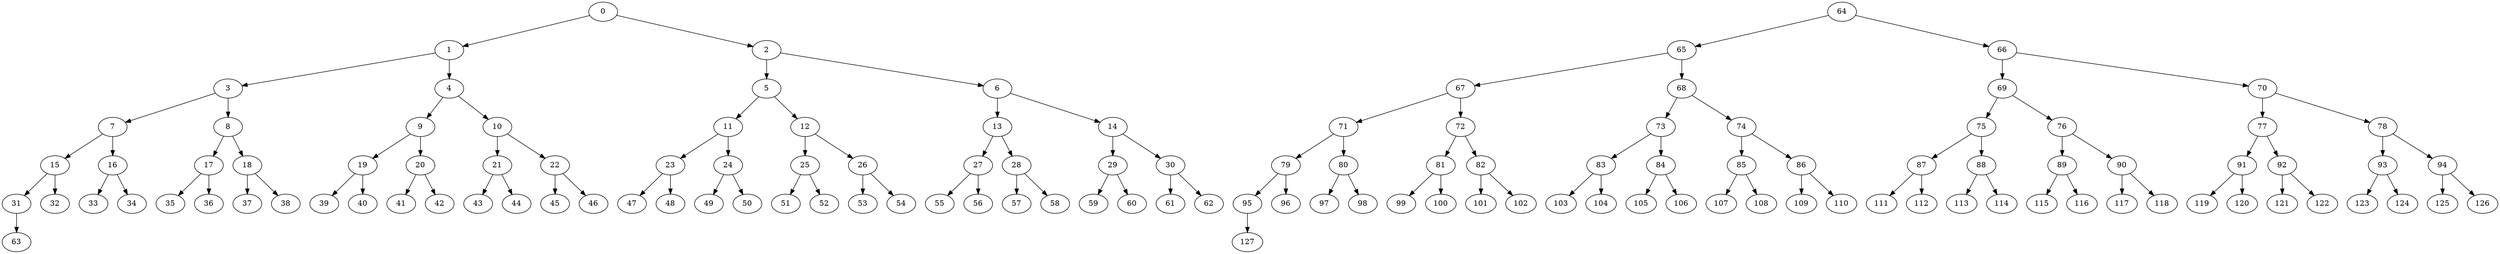 strict digraph  {
0;
1;
2;
3;
4;
5;
6;
7;
8;
9;
10;
11;
12;
13;
14;
15;
16;
17;
18;
19;
20;
21;
22;
23;
24;
25;
26;
27;
28;
29;
30;
31;
32;
33;
34;
35;
36;
37;
38;
39;
40;
41;
42;
43;
44;
45;
46;
47;
48;
49;
50;
51;
52;
53;
54;
55;
56;
57;
58;
59;
60;
61;
62;
63;
64;
65;
66;
67;
68;
69;
70;
71;
72;
73;
74;
75;
76;
77;
78;
79;
80;
81;
82;
83;
84;
85;
86;
87;
88;
89;
90;
91;
92;
93;
94;
95;
96;
97;
98;
99;
100;
101;
102;
103;
104;
105;
106;
107;
108;
109;
110;
111;
112;
113;
114;
115;
116;
117;
118;
119;
120;
121;
122;
123;
124;
125;
126;
127;
0 -> 1;
0 -> 2;
1 -> 3;
1 -> 4;
2 -> 5;
2 -> 6;
3 -> 7;
3 -> 8;
4 -> 9;
4 -> 10;
5 -> 11;
5 -> 12;
6 -> 13;
6 -> 14;
7 -> 15;
7 -> 16;
8 -> 17;
8 -> 18;
9 -> 19;
9 -> 20;
10 -> 21;
10 -> 22;
11 -> 23;
11 -> 24;
12 -> 25;
12 -> 26;
13 -> 27;
13 -> 28;
14 -> 29;
14 -> 30;
15 -> 31;
15 -> 32;
16 -> 33;
16 -> 34;
17 -> 35;
17 -> 36;
18 -> 37;
18 -> 38;
19 -> 39;
19 -> 40;
20 -> 41;
20 -> 42;
21 -> 43;
21 -> 44;
22 -> 45;
22 -> 46;
23 -> 47;
23 -> 48;
24 -> 49;
24 -> 50;
25 -> 51;
25 -> 52;
26 -> 53;
26 -> 54;
27 -> 55;
27 -> 56;
28 -> 57;
28 -> 58;
29 -> 59;
29 -> 60;
30 -> 61;
30 -> 62;
31 -> 63;
64 -> 65;
64 -> 66;
65 -> 67;
65 -> 68;
66 -> 69;
66 -> 70;
67 -> 71;
67 -> 72;
68 -> 73;
68 -> 74;
69 -> 75;
69 -> 76;
70 -> 77;
70 -> 78;
71 -> 79;
71 -> 80;
72 -> 81;
72 -> 82;
73 -> 83;
73 -> 84;
74 -> 85;
74 -> 86;
75 -> 87;
75 -> 88;
76 -> 89;
76 -> 90;
77 -> 91;
77 -> 92;
78 -> 93;
78 -> 94;
79 -> 95;
79 -> 96;
80 -> 97;
80 -> 98;
81 -> 99;
81 -> 100;
82 -> 101;
82 -> 102;
83 -> 103;
83 -> 104;
84 -> 105;
84 -> 106;
85 -> 107;
85 -> 108;
86 -> 109;
86 -> 110;
87 -> 111;
87 -> 112;
88 -> 113;
88 -> 114;
89 -> 115;
89 -> 116;
90 -> 117;
90 -> 118;
91 -> 119;
91 -> 120;
92 -> 121;
92 -> 122;
93 -> 123;
93 -> 124;
94 -> 125;
94 -> 126;
95 -> 127;
}

